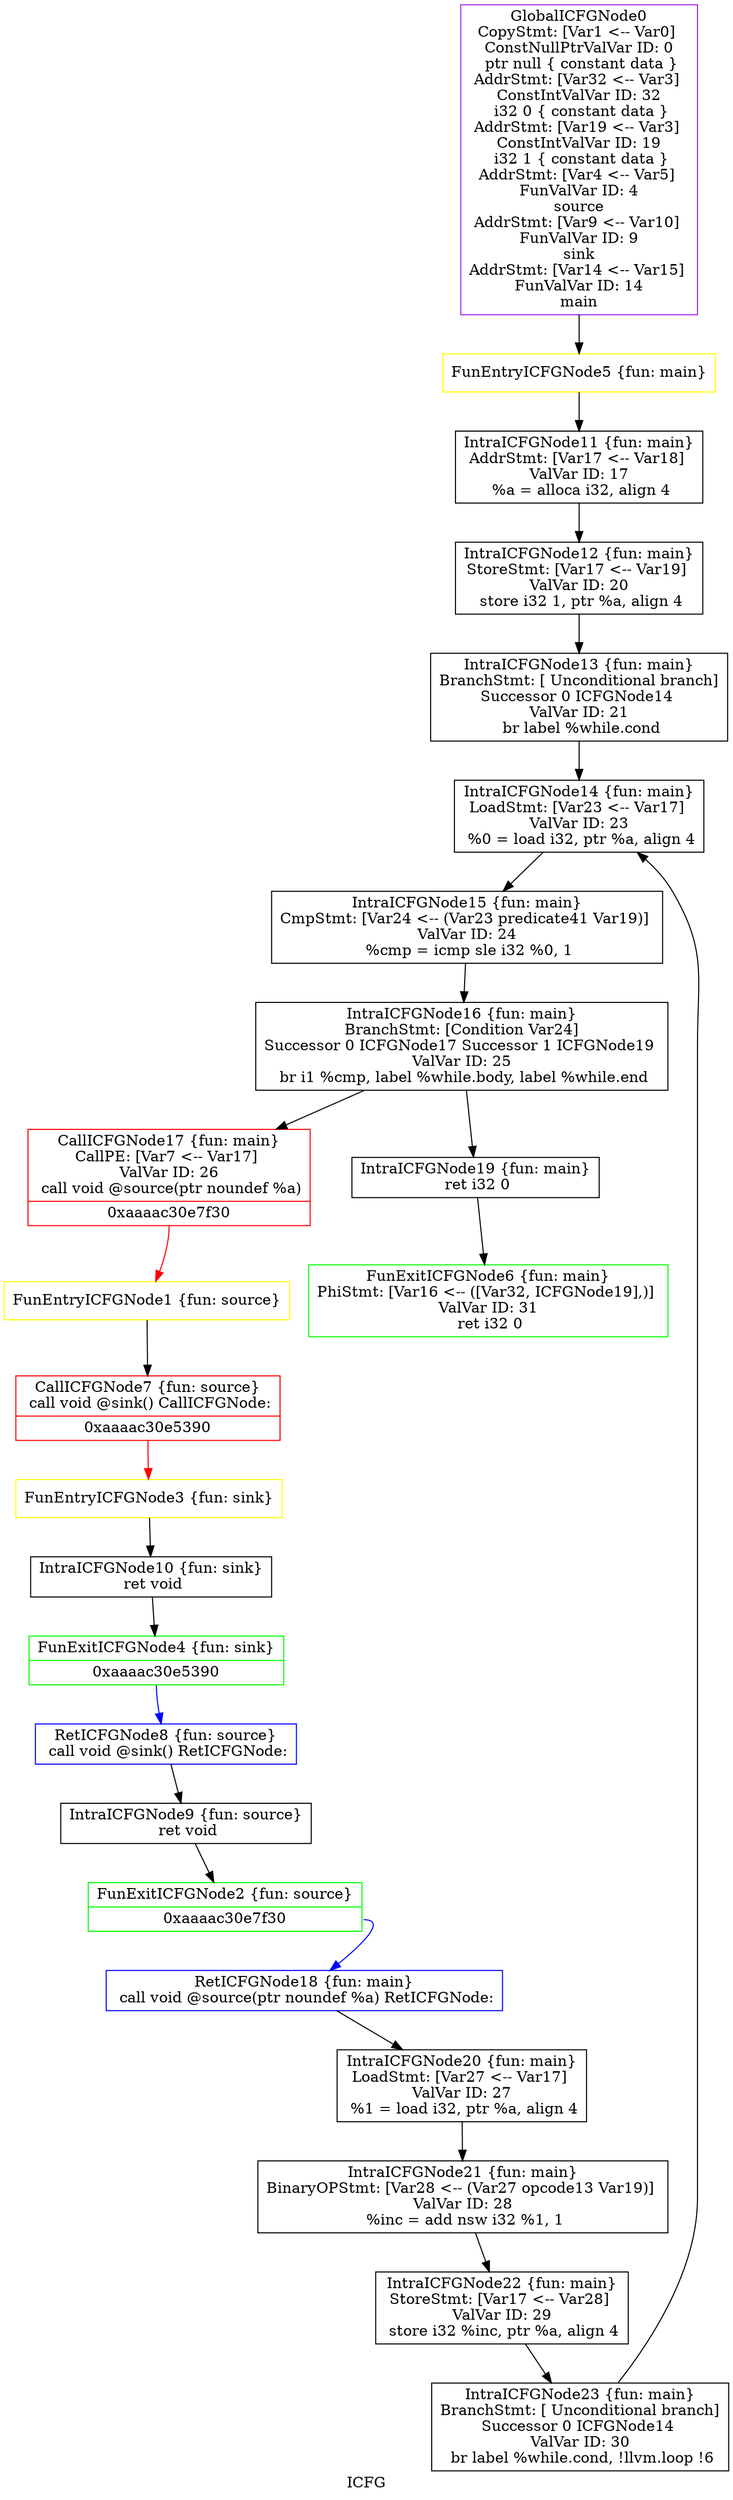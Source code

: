 digraph "ICFG" {
	label="ICFG";

	Node0xaaaac30a31c0 [shape=record,color=purple,label="{GlobalICFGNode0\nCopyStmt: [Var1 \<-- Var0]  \nConstNullPtrValVar ID: 0\n ptr null \{ constant data \}\nAddrStmt: [Var32 \<-- Var3]  \nConstIntValVar ID: 32\n i32 0 \{ constant data \}\nAddrStmt: [Var19 \<-- Var3]  \nConstIntValVar ID: 19\n i32 1 \{ constant data \}\nAddrStmt: [Var4 \<-- Var5]  \nFunValVar ID: 4\nsource\nAddrStmt: [Var9 \<-- Var10]  \nFunValVar ID: 9\nsink\nAddrStmt: [Var14 \<-- Var15]  \nFunValVar ID: 14\nmain}"];
	Node0xaaaac30a31c0 -> Node0xaaaac3098d90[style=solid];
	Node0xaaaac30a3ea0 [shape=record,color=yellow,label="{FunEntryICFGNode1 \{fun: source\}}"];
	Node0xaaaac30a3ea0 -> Node0xaaaac30e5390[style=solid];
	Node0xaaaac30ed500 [shape=record,color=green,label="{FunExitICFGNode2 \{fun: source\}|{<s0>0xaaaac30e7f30}}"];
	Node0xaaaac30ed500:s0 -> Node0xaaaac307d100[style=solid,color=blue];
	Node0xaaaac30e7550 [shape=record,color=yellow,label="{FunEntryICFGNode3 \{fun: sink\}}"];
	Node0xaaaac30e7550 -> Node0xaaaac30b84a0[style=solid];
	Node0xaaaac30b4c50 [shape=record,color=green,label="{FunExitICFGNode4 \{fun: sink\}|{<s0>0xaaaac30e5390}}"];
	Node0xaaaac30b4c50:s0 -> Node0xaaaac3090020[style=solid,color=blue];
	Node0xaaaac3098d90 [shape=record,color=yellow,label="{FunEntryICFGNode5 \{fun: main\}}"];
	Node0xaaaac3098d90 -> Node0xaaaac30b8610[style=solid];
	Node0xaaaac30c81c0 [shape=record,color=green,label="{FunExitICFGNode6 \{fun: main\}\nPhiStmt: [Var16 \<-- ([Var32, ICFGNode19],)]  \nValVar ID: 31\n   ret i32 0 }"];
	Node0xaaaac30e5390 [shape=record,color=red,label="{CallICFGNode7 \{fun: source\}\n   call void @sink() CallICFGNode: |{<s0>0xaaaac30e5390}}"];
	Node0xaaaac30e5390:s0 -> Node0xaaaac30e7550[style=solid,color=red];
	Node0xaaaac3090020 [shape=record,color=blue,label="{RetICFGNode8 \{fun: source\}\n   call void @sink() RetICFGNode: }"];
	Node0xaaaac3090020 -> Node0xaaaac30b8330[style=solid];
	Node0xaaaac30b8330 [shape=record,color=black,label="{IntraICFGNode9 \{fun: source\}\n   ret void }"];
	Node0xaaaac30b8330 -> Node0xaaaac30ed500[style=solid];
	Node0xaaaac30b84a0 [shape=record,color=black,label="{IntraICFGNode10 \{fun: sink\}\n   ret void }"];
	Node0xaaaac30b84a0 -> Node0xaaaac30b4c50[style=solid];
	Node0xaaaac30b8610 [shape=record,color=black,label="{IntraICFGNode11 \{fun: main\}\nAddrStmt: [Var17 \<-- Var18]  \nValVar ID: 17\n   %a = alloca i32, align 4 }"];
	Node0xaaaac30b8610 -> Node0xaaaac30b8c50[style=solid];
	Node0xaaaac30b8c50 [shape=record,color=black,label="{IntraICFGNode12 \{fun: main\}\nStoreStmt: [Var17 \<-- Var19]  \nValVar ID: 20\n   store i32 1, ptr %a, align 4 }"];
	Node0xaaaac30b8c50 -> Node0xaaaac30b21e0[style=solid];
	Node0xaaaac30b21e0 [shape=record,color=black,label="{IntraICFGNode13 \{fun: main\}\nBranchStmt: [ Unconditional branch]\nSuccessor 0 ICFGNode14   \nValVar ID: 21\n   br label %while.cond }"];
	Node0xaaaac30b21e0 -> Node0xaaaac30e6c60[style=solid];
	Node0xaaaac30e6c60 [shape=record,color=black,label="{IntraICFGNode14 \{fun: main\}\nLoadStmt: [Var23 \<-- Var17]  \nValVar ID: 23\n   %0 = load i32, ptr %a, align 4 }"];
	Node0xaaaac30e6c60 -> Node0xaaaac308bea0[style=solid];
	Node0xaaaac308bea0 [shape=record,color=black,label="{IntraICFGNode15 \{fun: main\}\nCmpStmt: [Var24 \<-- (Var23 predicate41 Var19)]  \nValVar ID: 24\n   %cmp = icmp sle i32 %0, 1 }"];
	Node0xaaaac308bea0 -> Node0xaaaac308a860[style=solid];
	Node0xaaaac308a860 [shape=record,color=black,label="{IntraICFGNode16 \{fun: main\}\nBranchStmt: [Condition Var24]\nSuccessor 0 ICFGNode17   Successor 1 ICFGNode19   \nValVar ID: 25\n   br i1 %cmp, label %while.body, label %while.end }"];
	Node0xaaaac308a860 -> Node0xaaaac30e7f30[style=solid];
	Node0xaaaac308a860 -> Node0xaaaac3090390[style=solid];
	Node0xaaaac30e7f30 [shape=record,color=red,label="{CallICFGNode17 \{fun: main\}\nCallPE: [Var7 \<-- Var17]  \nValVar ID: 26\n   call void @source(ptr noundef %a) |{<s0>0xaaaac30e7f30}}"];
	Node0xaaaac30e7f30:s0 -> Node0xaaaac30a3ea0[style=solid,color=red];
	Node0xaaaac307d100 [shape=record,color=blue,label="{RetICFGNode18 \{fun: main\}\n   call void @source(ptr noundef %a) RetICFGNode: }"];
	Node0xaaaac307d100 -> Node0xaaaac3089eb0[style=solid];
	Node0xaaaac3090390 [shape=record,color=black,label="{IntraICFGNode19 \{fun: main\}\n   ret i32 0 }"];
	Node0xaaaac3090390 -> Node0xaaaac30c81c0[style=solid];
	Node0xaaaac3089eb0 [shape=record,color=black,label="{IntraICFGNode20 \{fun: main\}\nLoadStmt: [Var27 \<-- Var17]  \nValVar ID: 27\n   %1 = load i32, ptr %a, align 4 }"];
	Node0xaaaac3089eb0 -> Node0xaaaac3080b10[style=solid];
	Node0xaaaac3080b10 [shape=record,color=black,label="{IntraICFGNode21 \{fun: main\}\nBinaryOPStmt: [Var28 \<-- (Var27 opcode13 Var19)]  \nValVar ID: 28\n   %inc = add nsw i32 %1, 1 }"];
	Node0xaaaac3080b10 -> Node0xaaaac30a0e60[style=solid];
	Node0xaaaac30a0e60 [shape=record,color=black,label="{IntraICFGNode22 \{fun: main\}\nStoreStmt: [Var17 \<-- Var28]  \nValVar ID: 29\n   store i32 %inc, ptr %a, align 4 }"];
	Node0xaaaac30a0e60 -> Node0xaaaac30941b0[style=solid];
	Node0xaaaac30941b0 [shape=record,color=black,label="{IntraICFGNode23 \{fun: main\}\nBranchStmt: [ Unconditional branch]\nSuccessor 0 ICFGNode14   \nValVar ID: 30\n   br label %while.cond, !llvm.loop !6 }"];
	Node0xaaaac30941b0 -> Node0xaaaac30e6c60[style=solid];
}
